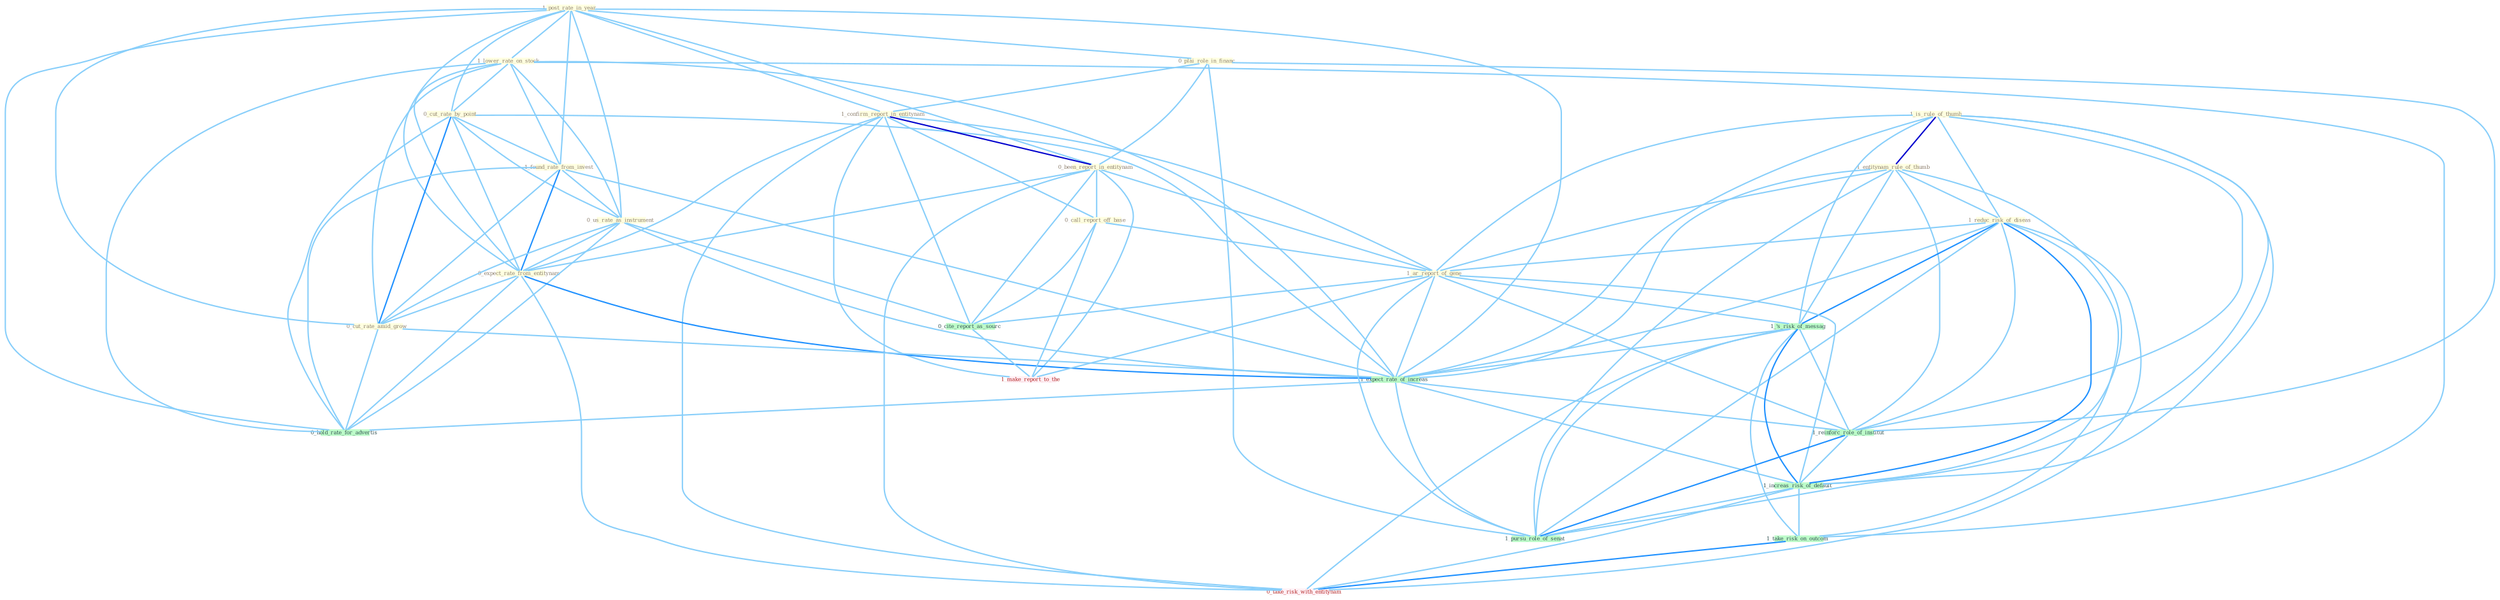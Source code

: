 Graph G{ 
    node
    [shape=polygon,style=filled,width=.5,height=.06,color="#BDFCC9",fixedsize=true,fontsize=4,
    fontcolor="#2f4f4f"];
    {node
    [color="#ffffe0", fontcolor="#8b7d6b"] "1_post_rate_in_year " "1_lower_rate_on_stock " "0_cut_rate_by_point " "1_is_rule_of_thumb " "1_entitynam_rule_of_thumb " "0_plai_role_in_financ " "1_found_rate_from_invest " "1_reduc_risk_of_diseas " "1_confirm_report_in_entitynam " "0_been_report_in_entitynam " "0_us_rate_as_instrument " "0_expect_rate_from_entitynam " "0_call_report_off_base " "0_cut_rate_amid_grow " "1_ar_report_of_gene "}
{node [color="#fff0f5", fontcolor="#b22222"] "1_make_report_to_the " "0_take_risk_with_entitynam "}
edge [color="#B0E2FF"];

	"1_post_rate_in_year " -- "1_lower_rate_on_stock " [w="1", color="#87cefa" ];
	"1_post_rate_in_year " -- "0_cut_rate_by_point " [w="1", color="#87cefa" ];
	"1_post_rate_in_year " -- "0_plai_role_in_financ " [w="1", color="#87cefa" ];
	"1_post_rate_in_year " -- "1_found_rate_from_invest " [w="1", color="#87cefa" ];
	"1_post_rate_in_year " -- "1_confirm_report_in_entitynam " [w="1", color="#87cefa" ];
	"1_post_rate_in_year " -- "0_been_report_in_entitynam " [w="1", color="#87cefa" ];
	"1_post_rate_in_year " -- "0_us_rate_as_instrument " [w="1", color="#87cefa" ];
	"1_post_rate_in_year " -- "0_expect_rate_from_entitynam " [w="1", color="#87cefa" ];
	"1_post_rate_in_year " -- "0_cut_rate_amid_grow " [w="1", color="#87cefa" ];
	"1_post_rate_in_year " -- "1_expect_rate_of_increas " [w="1", color="#87cefa" ];
	"1_post_rate_in_year " -- "0_hold_rate_for_advertis " [w="1", color="#87cefa" ];
	"1_lower_rate_on_stock " -- "0_cut_rate_by_point " [w="1", color="#87cefa" ];
	"1_lower_rate_on_stock " -- "1_found_rate_from_invest " [w="1", color="#87cefa" ];
	"1_lower_rate_on_stock " -- "0_us_rate_as_instrument " [w="1", color="#87cefa" ];
	"1_lower_rate_on_stock " -- "0_expect_rate_from_entitynam " [w="1", color="#87cefa" ];
	"1_lower_rate_on_stock " -- "0_cut_rate_amid_grow " [w="1", color="#87cefa" ];
	"1_lower_rate_on_stock " -- "1_expect_rate_of_increas " [w="1", color="#87cefa" ];
	"1_lower_rate_on_stock " -- "1_take_risk_on_outcom " [w="1", color="#87cefa" ];
	"1_lower_rate_on_stock " -- "0_hold_rate_for_advertis " [w="1", color="#87cefa" ];
	"0_cut_rate_by_point " -- "1_found_rate_from_invest " [w="1", color="#87cefa" ];
	"0_cut_rate_by_point " -- "0_us_rate_as_instrument " [w="1", color="#87cefa" ];
	"0_cut_rate_by_point " -- "0_expect_rate_from_entitynam " [w="1", color="#87cefa" ];
	"0_cut_rate_by_point " -- "0_cut_rate_amid_grow " [w="2", color="#1e90ff" , len=0.8];
	"0_cut_rate_by_point " -- "1_expect_rate_of_increas " [w="1", color="#87cefa" ];
	"0_cut_rate_by_point " -- "0_hold_rate_for_advertis " [w="1", color="#87cefa" ];
	"1_is_rule_of_thumb " -- "1_entitynam_rule_of_thumb " [w="3", color="#0000cd" , len=0.6];
	"1_is_rule_of_thumb " -- "1_reduc_risk_of_diseas " [w="1", color="#87cefa" ];
	"1_is_rule_of_thumb " -- "1_ar_report_of_gene " [w="1", color="#87cefa" ];
	"1_is_rule_of_thumb " -- "1_'s_risk_of_messag " [w="1", color="#87cefa" ];
	"1_is_rule_of_thumb " -- "1_expect_rate_of_increas " [w="1", color="#87cefa" ];
	"1_is_rule_of_thumb " -- "1_reinforc_role_of_institut " [w="1", color="#87cefa" ];
	"1_is_rule_of_thumb " -- "1_increas_risk_of_default " [w="1", color="#87cefa" ];
	"1_is_rule_of_thumb " -- "1_pursu_role_of_senat " [w="1", color="#87cefa" ];
	"1_entitynam_rule_of_thumb " -- "1_reduc_risk_of_diseas " [w="1", color="#87cefa" ];
	"1_entitynam_rule_of_thumb " -- "1_ar_report_of_gene " [w="1", color="#87cefa" ];
	"1_entitynam_rule_of_thumb " -- "1_'s_risk_of_messag " [w="1", color="#87cefa" ];
	"1_entitynam_rule_of_thumb " -- "1_expect_rate_of_increas " [w="1", color="#87cefa" ];
	"1_entitynam_rule_of_thumb " -- "1_reinforc_role_of_institut " [w="1", color="#87cefa" ];
	"1_entitynam_rule_of_thumb " -- "1_increas_risk_of_default " [w="1", color="#87cefa" ];
	"1_entitynam_rule_of_thumb " -- "1_pursu_role_of_senat " [w="1", color="#87cefa" ];
	"0_plai_role_in_financ " -- "1_confirm_report_in_entitynam " [w="1", color="#87cefa" ];
	"0_plai_role_in_financ " -- "0_been_report_in_entitynam " [w="1", color="#87cefa" ];
	"0_plai_role_in_financ " -- "1_reinforc_role_of_institut " [w="1", color="#87cefa" ];
	"0_plai_role_in_financ " -- "1_pursu_role_of_senat " [w="1", color="#87cefa" ];
	"1_found_rate_from_invest " -- "0_us_rate_as_instrument " [w="1", color="#87cefa" ];
	"1_found_rate_from_invest " -- "0_expect_rate_from_entitynam " [w="2", color="#1e90ff" , len=0.8];
	"1_found_rate_from_invest " -- "0_cut_rate_amid_grow " [w="1", color="#87cefa" ];
	"1_found_rate_from_invest " -- "1_expect_rate_of_increas " [w="1", color="#87cefa" ];
	"1_found_rate_from_invest " -- "0_hold_rate_for_advertis " [w="1", color="#87cefa" ];
	"1_reduc_risk_of_diseas " -- "1_ar_report_of_gene " [w="1", color="#87cefa" ];
	"1_reduc_risk_of_diseas " -- "1_'s_risk_of_messag " [w="2", color="#1e90ff" , len=0.8];
	"1_reduc_risk_of_diseas " -- "1_expect_rate_of_increas " [w="1", color="#87cefa" ];
	"1_reduc_risk_of_diseas " -- "1_reinforc_role_of_institut " [w="1", color="#87cefa" ];
	"1_reduc_risk_of_diseas " -- "1_increas_risk_of_default " [w="2", color="#1e90ff" , len=0.8];
	"1_reduc_risk_of_diseas " -- "1_take_risk_on_outcom " [w="1", color="#87cefa" ];
	"1_reduc_risk_of_diseas " -- "1_pursu_role_of_senat " [w="1", color="#87cefa" ];
	"1_reduc_risk_of_diseas " -- "0_take_risk_with_entitynam " [w="1", color="#87cefa" ];
	"1_confirm_report_in_entitynam " -- "0_been_report_in_entitynam " [w="3", color="#0000cd" , len=0.6];
	"1_confirm_report_in_entitynam " -- "0_expect_rate_from_entitynam " [w="1", color="#87cefa" ];
	"1_confirm_report_in_entitynam " -- "0_call_report_off_base " [w="1", color="#87cefa" ];
	"1_confirm_report_in_entitynam " -- "1_ar_report_of_gene " [w="1", color="#87cefa" ];
	"1_confirm_report_in_entitynam " -- "0_cite_report_as_sourc " [w="1", color="#87cefa" ];
	"1_confirm_report_in_entitynam " -- "1_make_report_to_the " [w="1", color="#87cefa" ];
	"1_confirm_report_in_entitynam " -- "0_take_risk_with_entitynam " [w="1", color="#87cefa" ];
	"0_been_report_in_entitynam " -- "0_expect_rate_from_entitynam " [w="1", color="#87cefa" ];
	"0_been_report_in_entitynam " -- "0_call_report_off_base " [w="1", color="#87cefa" ];
	"0_been_report_in_entitynam " -- "1_ar_report_of_gene " [w="1", color="#87cefa" ];
	"0_been_report_in_entitynam " -- "0_cite_report_as_sourc " [w="1", color="#87cefa" ];
	"0_been_report_in_entitynam " -- "1_make_report_to_the " [w="1", color="#87cefa" ];
	"0_been_report_in_entitynam " -- "0_take_risk_with_entitynam " [w="1", color="#87cefa" ];
	"0_us_rate_as_instrument " -- "0_expect_rate_from_entitynam " [w="1", color="#87cefa" ];
	"0_us_rate_as_instrument " -- "0_cut_rate_amid_grow " [w="1", color="#87cefa" ];
	"0_us_rate_as_instrument " -- "1_expect_rate_of_increas " [w="1", color="#87cefa" ];
	"0_us_rate_as_instrument " -- "0_cite_report_as_sourc " [w="1", color="#87cefa" ];
	"0_us_rate_as_instrument " -- "0_hold_rate_for_advertis " [w="1", color="#87cefa" ];
	"0_expect_rate_from_entitynam " -- "0_cut_rate_amid_grow " [w="1", color="#87cefa" ];
	"0_expect_rate_from_entitynam " -- "1_expect_rate_of_increas " [w="2", color="#1e90ff" , len=0.8];
	"0_expect_rate_from_entitynam " -- "0_take_risk_with_entitynam " [w="1", color="#87cefa" ];
	"0_expect_rate_from_entitynam " -- "0_hold_rate_for_advertis " [w="1", color="#87cefa" ];
	"0_call_report_off_base " -- "1_ar_report_of_gene " [w="1", color="#87cefa" ];
	"0_call_report_off_base " -- "0_cite_report_as_sourc " [w="1", color="#87cefa" ];
	"0_call_report_off_base " -- "1_make_report_to_the " [w="1", color="#87cefa" ];
	"0_cut_rate_amid_grow " -- "1_expect_rate_of_increas " [w="1", color="#87cefa" ];
	"0_cut_rate_amid_grow " -- "0_hold_rate_for_advertis " [w="1", color="#87cefa" ];
	"1_ar_report_of_gene " -- "1_'s_risk_of_messag " [w="1", color="#87cefa" ];
	"1_ar_report_of_gene " -- "1_expect_rate_of_increas " [w="1", color="#87cefa" ];
	"1_ar_report_of_gene " -- "1_reinforc_role_of_institut " [w="1", color="#87cefa" ];
	"1_ar_report_of_gene " -- "1_increas_risk_of_default " [w="1", color="#87cefa" ];
	"1_ar_report_of_gene " -- "0_cite_report_as_sourc " [w="1", color="#87cefa" ];
	"1_ar_report_of_gene " -- "1_pursu_role_of_senat " [w="1", color="#87cefa" ];
	"1_ar_report_of_gene " -- "1_make_report_to_the " [w="1", color="#87cefa" ];
	"1_'s_risk_of_messag " -- "1_expect_rate_of_increas " [w="1", color="#87cefa" ];
	"1_'s_risk_of_messag " -- "1_reinforc_role_of_institut " [w="1", color="#87cefa" ];
	"1_'s_risk_of_messag " -- "1_increas_risk_of_default " [w="2", color="#1e90ff" , len=0.8];
	"1_'s_risk_of_messag " -- "1_take_risk_on_outcom " [w="1", color="#87cefa" ];
	"1_'s_risk_of_messag " -- "1_pursu_role_of_senat " [w="1", color="#87cefa" ];
	"1_'s_risk_of_messag " -- "0_take_risk_with_entitynam " [w="1", color="#87cefa" ];
	"1_expect_rate_of_increas " -- "1_reinforc_role_of_institut " [w="1", color="#87cefa" ];
	"1_expect_rate_of_increas " -- "1_increas_risk_of_default " [w="1", color="#87cefa" ];
	"1_expect_rate_of_increas " -- "1_pursu_role_of_senat " [w="1", color="#87cefa" ];
	"1_expect_rate_of_increas " -- "0_hold_rate_for_advertis " [w="1", color="#87cefa" ];
	"1_reinforc_role_of_institut " -- "1_increas_risk_of_default " [w="1", color="#87cefa" ];
	"1_reinforc_role_of_institut " -- "1_pursu_role_of_senat " [w="2", color="#1e90ff" , len=0.8];
	"1_increas_risk_of_default " -- "1_take_risk_on_outcom " [w="1", color="#87cefa" ];
	"1_increas_risk_of_default " -- "1_pursu_role_of_senat " [w="1", color="#87cefa" ];
	"1_increas_risk_of_default " -- "0_take_risk_with_entitynam " [w="1", color="#87cefa" ];
	"1_take_risk_on_outcom " -- "0_take_risk_with_entitynam " [w="2", color="#1e90ff" , len=0.8];
	"0_cite_report_as_sourc " -- "1_make_report_to_the " [w="1", color="#87cefa" ];
}